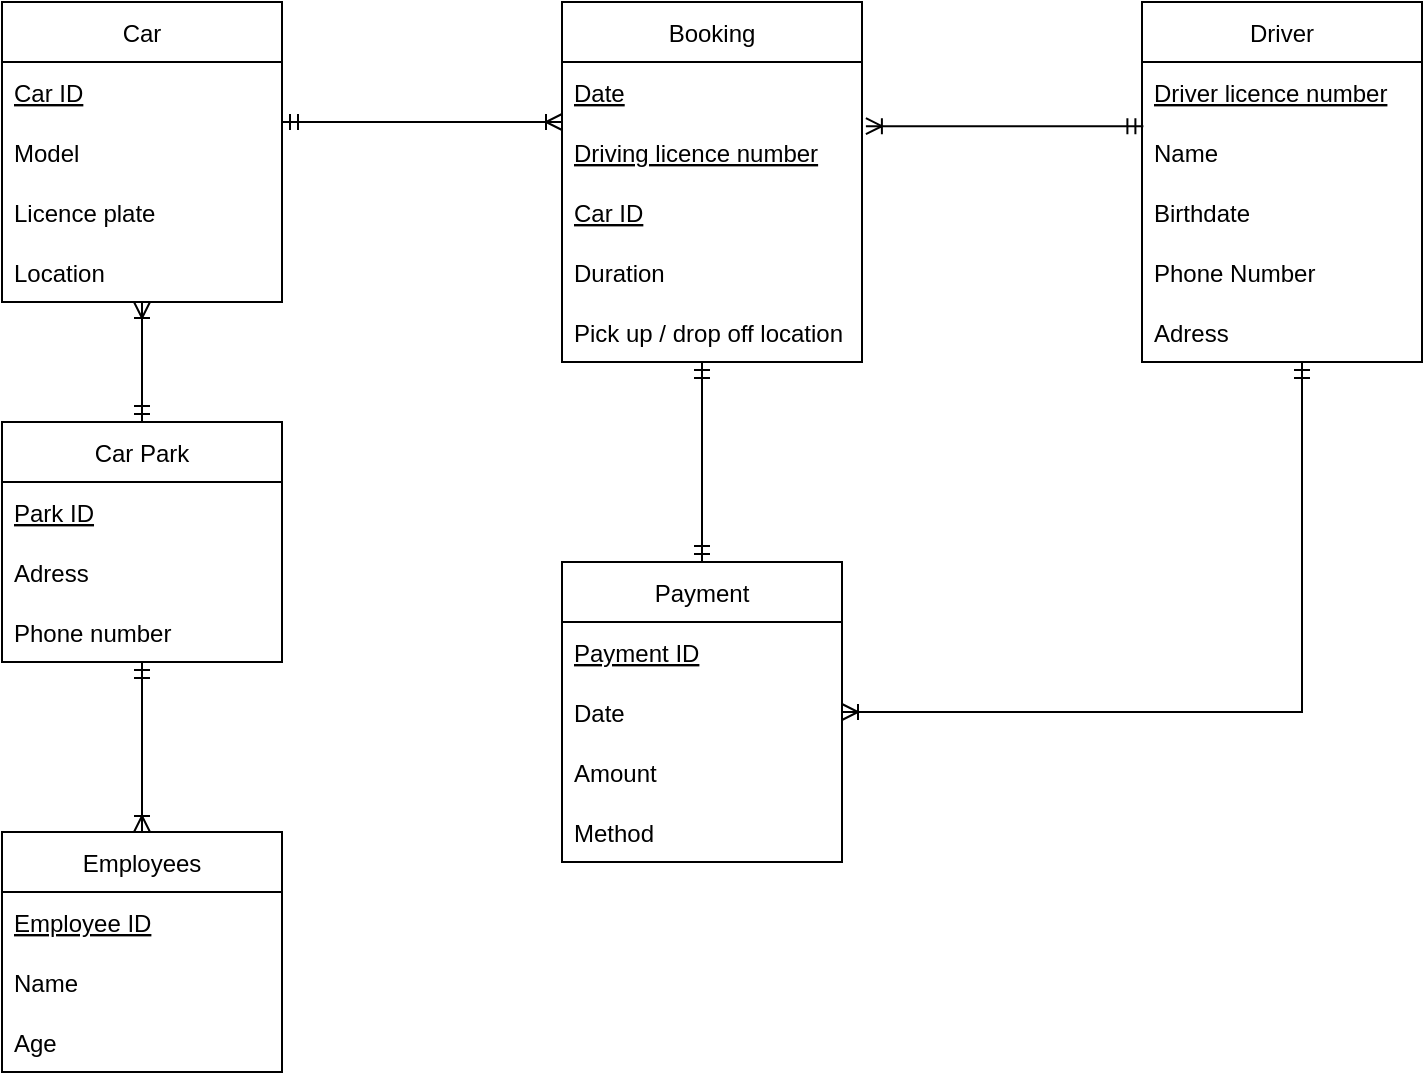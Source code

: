 <mxfile version="17.4.5" type="device"><diagram id="766BT_wXIvBqOMQ08jlU" name="Page-1"><mxGraphModel dx="1056" dy="595" grid="1" gridSize="10" guides="1" tooltips="1" connect="1" arrows="1" fold="1" page="1" pageScale="1" pageWidth="827" pageHeight="1169" math="0" shadow="0"><root><mxCell id="0"/><mxCell id="1" parent="0"/><mxCell id="eC3YanEIs_gyWJ6wRUdt-6" value="Driver" style="swimlane;fontStyle=0;childLayout=stackLayout;horizontal=1;startSize=30;horizontalStack=0;resizeParent=1;resizeParentMax=0;resizeLast=0;collapsible=1;marginBottom=0;" vertex="1" parent="1"><mxGeometry x="670" y="170" width="140" height="180" as="geometry"/></mxCell><mxCell id="eC3YanEIs_gyWJ6wRUdt-7" value="Driver licence number" style="text;strokeColor=none;fillColor=none;align=left;verticalAlign=middle;spacingLeft=4;spacingRight=4;overflow=hidden;points=[[0,0.5],[1,0.5]];portConstraint=eastwest;rotatable=0;fontStyle=4" vertex="1" parent="eC3YanEIs_gyWJ6wRUdt-6"><mxGeometry y="30" width="140" height="30" as="geometry"/></mxCell><mxCell id="eC3YanEIs_gyWJ6wRUdt-8" value="Name" style="text;strokeColor=none;fillColor=none;align=left;verticalAlign=middle;spacingLeft=4;spacingRight=4;overflow=hidden;points=[[0,0.5],[1,0.5]];portConstraint=eastwest;rotatable=0;" vertex="1" parent="eC3YanEIs_gyWJ6wRUdt-6"><mxGeometry y="60" width="140" height="30" as="geometry"/></mxCell><mxCell id="eC3YanEIs_gyWJ6wRUdt-9" value="Birthdate" style="text;strokeColor=none;fillColor=none;align=left;verticalAlign=middle;spacingLeft=4;spacingRight=4;overflow=hidden;points=[[0,0.5],[1,0.5]];portConstraint=eastwest;rotatable=0;" vertex="1" parent="eC3YanEIs_gyWJ6wRUdt-6"><mxGeometry y="90" width="140" height="30" as="geometry"/></mxCell><mxCell id="eC3YanEIs_gyWJ6wRUdt-48" value="Phone Number" style="text;strokeColor=none;fillColor=none;align=left;verticalAlign=middle;spacingLeft=4;spacingRight=4;overflow=hidden;points=[[0,0.5],[1,0.5]];portConstraint=eastwest;rotatable=0;" vertex="1" parent="eC3YanEIs_gyWJ6wRUdt-6"><mxGeometry y="120" width="140" height="30" as="geometry"/></mxCell><mxCell id="eC3YanEIs_gyWJ6wRUdt-50" value="Adress" style="text;strokeColor=none;fillColor=none;align=left;verticalAlign=middle;spacingLeft=4;spacingRight=4;overflow=hidden;points=[[0,0.5],[1,0.5]];portConstraint=eastwest;rotatable=0;" vertex="1" parent="eC3YanEIs_gyWJ6wRUdt-6"><mxGeometry y="150" width="140" height="30" as="geometry"/></mxCell><mxCell id="eC3YanEIs_gyWJ6wRUdt-10" value="Booking" style="swimlane;fontStyle=0;childLayout=stackLayout;horizontal=1;startSize=30;horizontalStack=0;resizeParent=1;resizeParentMax=0;resizeLast=0;collapsible=1;marginBottom=0;" vertex="1" parent="1"><mxGeometry x="380" y="170" width="150" height="180" as="geometry"/></mxCell><mxCell id="eC3YanEIs_gyWJ6wRUdt-11" value="Date" style="text;strokeColor=none;fillColor=none;align=left;verticalAlign=middle;spacingLeft=4;spacingRight=4;overflow=hidden;points=[[0,0.5],[1,0.5]];portConstraint=eastwest;rotatable=0;fontStyle=4" vertex="1" parent="eC3YanEIs_gyWJ6wRUdt-10"><mxGeometry y="30" width="150" height="30" as="geometry"/></mxCell><mxCell id="eC3YanEIs_gyWJ6wRUdt-12" value="Driving licence number" style="text;strokeColor=none;fillColor=none;align=left;verticalAlign=middle;spacingLeft=4;spacingRight=4;overflow=hidden;points=[[0,0.5],[1,0.5]];portConstraint=eastwest;rotatable=0;fontStyle=4" vertex="1" parent="eC3YanEIs_gyWJ6wRUdt-10"><mxGeometry y="60" width="150" height="30" as="geometry"/></mxCell><mxCell id="eC3YanEIs_gyWJ6wRUdt-13" value="Car ID" style="text;strokeColor=none;fillColor=none;align=left;verticalAlign=middle;spacingLeft=4;spacingRight=4;overflow=hidden;points=[[0,0.5],[1,0.5]];portConstraint=eastwest;rotatable=0;fontStyle=4" vertex="1" parent="eC3YanEIs_gyWJ6wRUdt-10"><mxGeometry y="90" width="150" height="30" as="geometry"/></mxCell><mxCell id="eC3YanEIs_gyWJ6wRUdt-53" value="Duration" style="text;strokeColor=none;fillColor=none;align=left;verticalAlign=middle;spacingLeft=4;spacingRight=4;overflow=hidden;points=[[0,0.5],[1,0.5]];portConstraint=eastwest;rotatable=0;fontStyle=0" vertex="1" parent="eC3YanEIs_gyWJ6wRUdt-10"><mxGeometry y="120" width="150" height="30" as="geometry"/></mxCell><mxCell id="eC3YanEIs_gyWJ6wRUdt-54" value="Pick up / drop off location" style="text;strokeColor=none;fillColor=none;align=left;verticalAlign=middle;spacingLeft=4;spacingRight=4;overflow=hidden;points=[[0,0.5],[1,0.5]];portConstraint=eastwest;rotatable=0;fontStyle=0" vertex="1" parent="eC3YanEIs_gyWJ6wRUdt-10"><mxGeometry y="150" width="150" height="30" as="geometry"/></mxCell><mxCell id="eC3YanEIs_gyWJ6wRUdt-14" value="Car Park" style="swimlane;fontStyle=0;childLayout=stackLayout;horizontal=1;startSize=30;horizontalStack=0;resizeParent=1;resizeParentMax=0;resizeLast=0;collapsible=1;marginBottom=0;" vertex="1" parent="1"><mxGeometry x="100" y="380" width="140" height="120" as="geometry"/></mxCell><mxCell id="eC3YanEIs_gyWJ6wRUdt-15" value="Park ID" style="text;strokeColor=none;fillColor=none;align=left;verticalAlign=middle;spacingLeft=4;spacingRight=4;overflow=hidden;points=[[0,0.5],[1,0.5]];portConstraint=eastwest;rotatable=0;fontStyle=4" vertex="1" parent="eC3YanEIs_gyWJ6wRUdt-14"><mxGeometry y="30" width="140" height="30" as="geometry"/></mxCell><mxCell id="eC3YanEIs_gyWJ6wRUdt-16" value="Adress" style="text;strokeColor=none;fillColor=none;align=left;verticalAlign=middle;spacingLeft=4;spacingRight=4;overflow=hidden;points=[[0,0.5],[1,0.5]];portConstraint=eastwest;rotatable=0;" vertex="1" parent="eC3YanEIs_gyWJ6wRUdt-14"><mxGeometry y="60" width="140" height="30" as="geometry"/></mxCell><mxCell id="eC3YanEIs_gyWJ6wRUdt-17" value="Phone number" style="text;strokeColor=none;fillColor=none;align=left;verticalAlign=middle;spacingLeft=4;spacingRight=4;overflow=hidden;points=[[0,0.5],[1,0.5]];portConstraint=eastwest;rotatable=0;" vertex="1" parent="eC3YanEIs_gyWJ6wRUdt-14"><mxGeometry y="90" width="140" height="30" as="geometry"/></mxCell><mxCell id="eC3YanEIs_gyWJ6wRUdt-18" value="Car" style="swimlane;fontStyle=0;childLayout=stackLayout;horizontal=1;startSize=30;horizontalStack=0;resizeParent=1;resizeParentMax=0;resizeLast=0;collapsible=1;marginBottom=0;" vertex="1" parent="1"><mxGeometry x="100" y="170" width="140" height="150" as="geometry"/></mxCell><mxCell id="eC3YanEIs_gyWJ6wRUdt-19" value="Car ID" style="text;strokeColor=none;fillColor=none;align=left;verticalAlign=middle;spacingLeft=4;spacingRight=4;overflow=hidden;points=[[0,0.5],[1,0.5]];portConstraint=eastwest;rotatable=0;fontStyle=4" vertex="1" parent="eC3YanEIs_gyWJ6wRUdt-18"><mxGeometry y="30" width="140" height="30" as="geometry"/></mxCell><mxCell id="eC3YanEIs_gyWJ6wRUdt-20" value="Model" style="text;strokeColor=none;fillColor=none;align=left;verticalAlign=middle;spacingLeft=4;spacingRight=4;overflow=hidden;points=[[0,0.5],[1,0.5]];portConstraint=eastwest;rotatable=0;" vertex="1" parent="eC3YanEIs_gyWJ6wRUdt-18"><mxGeometry y="60" width="140" height="30" as="geometry"/></mxCell><mxCell id="eC3YanEIs_gyWJ6wRUdt-21" value="Licence plate" style="text;strokeColor=none;fillColor=none;align=left;verticalAlign=middle;spacingLeft=4;spacingRight=4;overflow=hidden;points=[[0,0.5],[1,0.5]];portConstraint=eastwest;rotatable=0;" vertex="1" parent="eC3YanEIs_gyWJ6wRUdt-18"><mxGeometry y="90" width="140" height="30" as="geometry"/></mxCell><mxCell id="eC3YanEIs_gyWJ6wRUdt-56" value="Location" style="text;strokeColor=none;fillColor=none;align=left;verticalAlign=middle;spacingLeft=4;spacingRight=4;overflow=hidden;points=[[0,0.5],[1,0.5]];portConstraint=eastwest;rotatable=0;" vertex="1" parent="eC3YanEIs_gyWJ6wRUdt-18"><mxGeometry y="120" width="140" height="30" as="geometry"/></mxCell><mxCell id="eC3YanEIs_gyWJ6wRUdt-26" value="Payment" style="swimlane;fontStyle=0;childLayout=stackLayout;horizontal=1;startSize=30;horizontalStack=0;resizeParent=1;resizeParentMax=0;resizeLast=0;collapsible=1;marginBottom=0;" vertex="1" parent="1"><mxGeometry x="380" y="450" width="140" height="150" as="geometry"/></mxCell><mxCell id="eC3YanEIs_gyWJ6wRUdt-27" value="Payment ID" style="text;strokeColor=none;fillColor=none;align=left;verticalAlign=middle;spacingLeft=4;spacingRight=4;overflow=hidden;points=[[0,0.5],[1,0.5]];portConstraint=eastwest;rotatable=0;fontStyle=4" vertex="1" parent="eC3YanEIs_gyWJ6wRUdt-26"><mxGeometry y="30" width="140" height="30" as="geometry"/></mxCell><mxCell id="eC3YanEIs_gyWJ6wRUdt-28" value="Date" style="text;strokeColor=none;fillColor=none;align=left;verticalAlign=middle;spacingLeft=4;spacingRight=4;overflow=hidden;points=[[0,0.5],[1,0.5]];portConstraint=eastwest;rotatable=0;" vertex="1" parent="eC3YanEIs_gyWJ6wRUdt-26"><mxGeometry y="60" width="140" height="30" as="geometry"/></mxCell><mxCell id="eC3YanEIs_gyWJ6wRUdt-29" value="Amount" style="text;strokeColor=none;fillColor=none;align=left;verticalAlign=middle;spacingLeft=4;spacingRight=4;overflow=hidden;points=[[0,0.5],[1,0.5]];portConstraint=eastwest;rotatable=0;" vertex="1" parent="eC3YanEIs_gyWJ6wRUdt-26"><mxGeometry y="90" width="140" height="30" as="geometry"/></mxCell><mxCell id="eC3YanEIs_gyWJ6wRUdt-57" value="Method" style="text;strokeColor=none;fillColor=none;align=left;verticalAlign=middle;spacingLeft=4;spacingRight=4;overflow=hidden;points=[[0,0.5],[1,0.5]];portConstraint=eastwest;rotatable=0;" vertex="1" parent="eC3YanEIs_gyWJ6wRUdt-26"><mxGeometry y="120" width="140" height="30" as="geometry"/></mxCell><mxCell id="eC3YanEIs_gyWJ6wRUdt-30" value="Employees" style="swimlane;fontStyle=0;childLayout=stackLayout;horizontal=1;startSize=30;horizontalStack=0;resizeParent=1;resizeParentMax=0;resizeLast=0;collapsible=1;marginBottom=0;" vertex="1" parent="1"><mxGeometry x="100" y="585" width="140" height="120" as="geometry"/></mxCell><mxCell id="eC3YanEIs_gyWJ6wRUdt-31" value="Employee ID" style="text;strokeColor=none;fillColor=none;align=left;verticalAlign=middle;spacingLeft=4;spacingRight=4;overflow=hidden;points=[[0,0.5],[1,0.5]];portConstraint=eastwest;rotatable=0;fontStyle=4" vertex="1" parent="eC3YanEIs_gyWJ6wRUdt-30"><mxGeometry y="30" width="140" height="30" as="geometry"/></mxCell><mxCell id="eC3YanEIs_gyWJ6wRUdt-32" value="Name" style="text;strokeColor=none;fillColor=none;align=left;verticalAlign=middle;spacingLeft=4;spacingRight=4;overflow=hidden;points=[[0,0.5],[1,0.5]];portConstraint=eastwest;rotatable=0;" vertex="1" parent="eC3YanEIs_gyWJ6wRUdt-30"><mxGeometry y="60" width="140" height="30" as="geometry"/></mxCell><mxCell id="eC3YanEIs_gyWJ6wRUdt-33" value="Age" style="text;strokeColor=none;fillColor=none;align=left;verticalAlign=middle;spacingLeft=4;spacingRight=4;overflow=hidden;points=[[0,0.5],[1,0.5]];portConstraint=eastwest;rotatable=0;" vertex="1" parent="eC3YanEIs_gyWJ6wRUdt-30"><mxGeometry y="90" width="140" height="30" as="geometry"/></mxCell><mxCell id="eC3YanEIs_gyWJ6wRUdt-34" value="" style="edgeStyle=entityRelationEdgeStyle;fontSize=12;html=1;endArrow=ERoneToMany;startArrow=ERmandOne;rounded=0;entryX=1.013;entryY=1.069;entryDx=0;entryDy=0;entryPerimeter=0;exitX=0.005;exitY=1.069;exitDx=0;exitDy=0;exitPerimeter=0;" edge="1" parent="1" source="eC3YanEIs_gyWJ6wRUdt-7" target="eC3YanEIs_gyWJ6wRUdt-11"><mxGeometry width="100" height="100" relative="1" as="geometry"><mxPoint x="670" y="230" as="sourcePoint"/><mxPoint x="520" y="230" as="targetPoint"/></mxGeometry></mxCell><mxCell id="eC3YanEIs_gyWJ6wRUdt-35" value="" style="edgeStyle=entityRelationEdgeStyle;fontSize=12;html=1;endArrow=ERoneToMany;startArrow=ERmandOne;rounded=0;" edge="1" parent="1"><mxGeometry width="100" height="100" relative="1" as="geometry"><mxPoint x="240" y="230" as="sourcePoint"/><mxPoint x="380" y="230" as="targetPoint"/></mxGeometry></mxCell><mxCell id="eC3YanEIs_gyWJ6wRUdt-39" value="" style="endArrow=ERmandOne;html=1;rounded=0;exitX=0.5;exitY=0;exitDx=0;exitDy=0;startArrow=ERmandOne;startFill=0;endFill=0;" edge="1" parent="1" source="eC3YanEIs_gyWJ6wRUdt-26"><mxGeometry width="50" height="50" relative="1" as="geometry"><mxPoint x="360" y="360" as="sourcePoint"/><mxPoint x="450" y="350" as="targetPoint"/></mxGeometry></mxCell><mxCell id="eC3YanEIs_gyWJ6wRUdt-41" value="" style="endArrow=ERmandOne;html=1;rounded=0;startArrow=ERoneToMany;startFill=0;endFill=0;exitX=1;exitY=0.5;exitDx=0;exitDy=0;" edge="1" parent="1" source="eC3YanEIs_gyWJ6wRUdt-28"><mxGeometry width="50" height="50" relative="1" as="geometry"><mxPoint x="520" y="445" as="sourcePoint"/><mxPoint x="750" y="350" as="targetPoint"/><Array as="points"><mxPoint x="750" y="525"/></Array></mxGeometry></mxCell><mxCell id="eC3YanEIs_gyWJ6wRUdt-43" value="" style="endArrow=ERoneToMany;html=1;rounded=0;exitX=0.5;exitY=0;exitDx=0;exitDy=0;startArrow=ERmandOne;startFill=0;endFill=0;" edge="1" parent="1" source="eC3YanEIs_gyWJ6wRUdt-14"><mxGeometry width="50" height="50" relative="1" as="geometry"><mxPoint x="360" y="360" as="sourcePoint"/><mxPoint x="170" y="320" as="targetPoint"/></mxGeometry></mxCell><mxCell id="eC3YanEIs_gyWJ6wRUdt-44" value="" style="endArrow=ERoneToMany;html=1;rounded=0;startArrow=ERmandOne;startFill=0;endFill=0;entryX=0.5;entryY=0;entryDx=0;entryDy=0;" edge="1" parent="1" target="eC3YanEIs_gyWJ6wRUdt-30"><mxGeometry width="50" height="50" relative="1" as="geometry"><mxPoint x="170" y="500" as="sourcePoint"/><mxPoint x="180" y="300" as="targetPoint"/></mxGeometry></mxCell></root></mxGraphModel></diagram></mxfile>